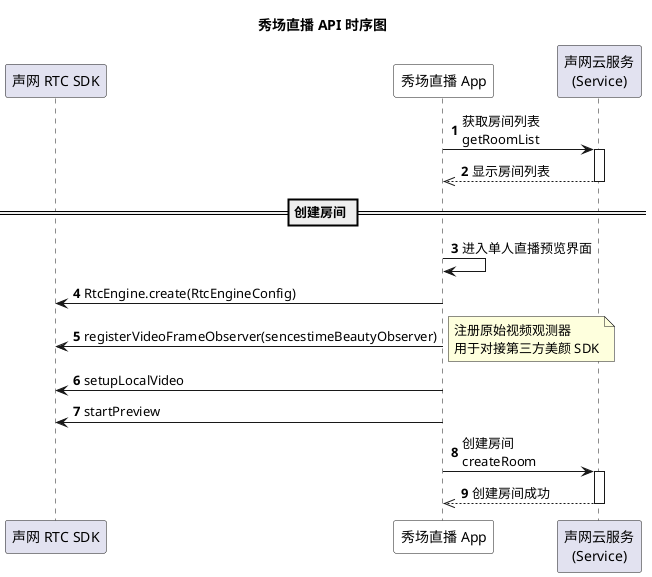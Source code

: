 @startuml
autonumber
title 秀场直播 API 时序图
participant "声网 RTC SDK" as sdk
participant "秀场直播 App" as app #White
participant "声网云服务\n(Service)" as service
app -> service: 获取房间列表 \ngetRoomList
activate service
service -->> app: 显示房间列表
deactivate service
== 创建房间 ==
app -> app: 进入单人直播预览界面
app -> sdk: RtcEngine.create(RtcEngineConfig)
app -> sdk: registerVideoFrameObserver(sencestimeBeautyObserver)
note right
注册原始视频观测器
用于对接第三方美颜 SDK
end note
app -> sdk: setupLocalVideo
app -> sdk: startPreview
app -> service: 创建房间 \ncreateRoom
activate service
service -->> app: 创建房间成功
deactivate service
@enduml